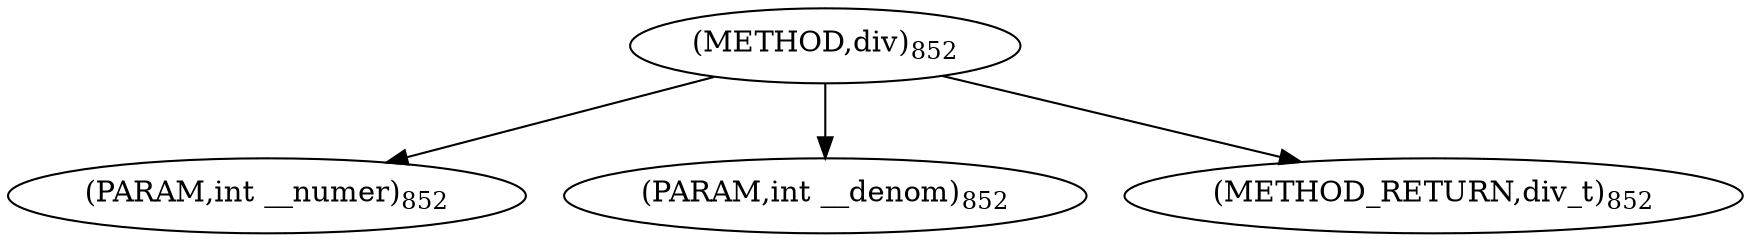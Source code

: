 digraph "div" {  
"33359" [label = <(METHOD,div)<SUB>852</SUB>> ]
"33360" [label = <(PARAM,int __numer)<SUB>852</SUB>> ]
"33361" [label = <(PARAM,int __denom)<SUB>852</SUB>> ]
"33362" [label = <(METHOD_RETURN,div_t)<SUB>852</SUB>> ]
  "33359" -> "33360" 
  "33359" -> "33361" 
  "33359" -> "33362" 
}
